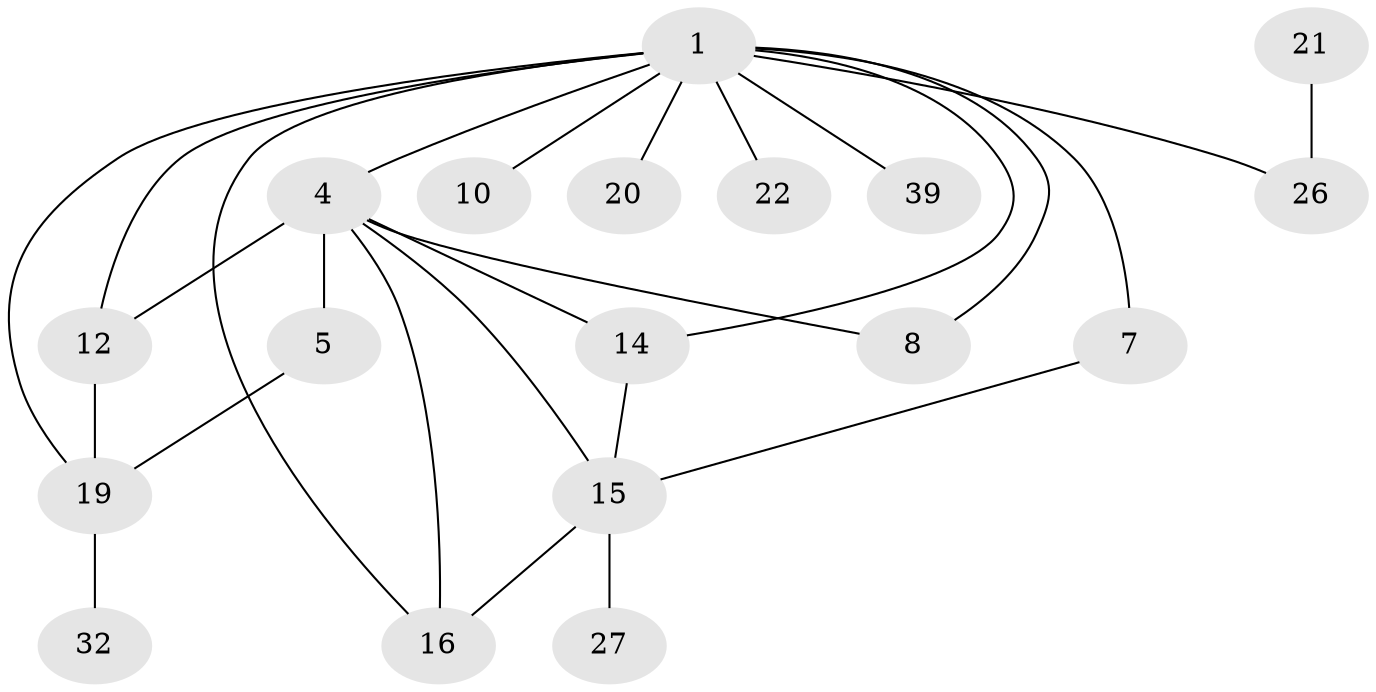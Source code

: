// original degree distribution, {3: 0.19230769230769232, 0: 0.14615384615384616, 2: 0.2692307692307692, 1: 0.23846153846153847, 5: 0.06153846153846154, 4: 0.06153846153846154, 6: 0.015384615384615385, 7: 0.015384615384615385}
// Generated by graph-tools (version 1.1) at 2025/48/03/04/25 22:48:13]
// undirected, 18 vertices, 26 edges
graph export_dot {
  node [color=gray90,style=filled];
  1;
  4;
  5;
  7;
  8;
  10;
  12;
  14;
  15;
  16;
  19;
  20;
  21;
  22;
  26;
  27;
  32;
  39;
  1 -- 4 [weight=3.0];
  1 -- 7 [weight=1.0];
  1 -- 8 [weight=1.0];
  1 -- 10 [weight=4.0];
  1 -- 12 [weight=1.0];
  1 -- 14 [weight=2.0];
  1 -- 16 [weight=1.0];
  1 -- 19 [weight=1.0];
  1 -- 20 [weight=1.0];
  1 -- 22 [weight=2.0];
  1 -- 26 [weight=2.0];
  1 -- 39 [weight=3.0];
  4 -- 5 [weight=1.0];
  4 -- 8 [weight=1.0];
  4 -- 12 [weight=1.0];
  4 -- 14 [weight=2.0];
  4 -- 15 [weight=1.0];
  4 -- 16 [weight=1.0];
  5 -- 19 [weight=1.0];
  7 -- 15 [weight=1.0];
  12 -- 19 [weight=1.0];
  14 -- 15 [weight=1.0];
  15 -- 16 [weight=1.0];
  15 -- 27 [weight=1.0];
  19 -- 32 [weight=1.0];
  21 -- 26 [weight=1.0];
}
